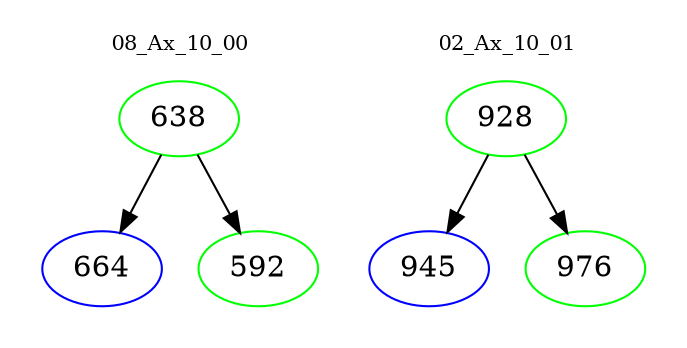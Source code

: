 digraph{
subgraph cluster_0 {
color = white
label = "08_Ax_10_00";
fontsize=10;
T0_638 [label="638", color="green"]
T0_638 -> T0_664 [color="black"]
T0_664 [label="664", color="blue"]
T0_638 -> T0_592 [color="black"]
T0_592 [label="592", color="green"]
}
subgraph cluster_1 {
color = white
label = "02_Ax_10_01";
fontsize=10;
T1_928 [label="928", color="green"]
T1_928 -> T1_945 [color="black"]
T1_945 [label="945", color="blue"]
T1_928 -> T1_976 [color="black"]
T1_976 [label="976", color="green"]
}
}

